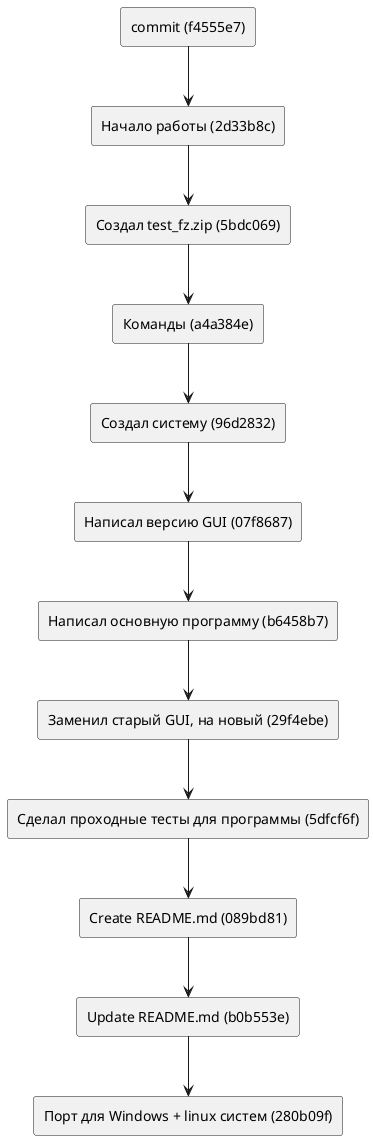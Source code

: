 @startuml
rectangle "Порт для Windows + linux систем (280b09f)" as 280b09f
rectangle "Update README.md (b0b553e)" as b0b553e
b0b553e --> 280b09f
rectangle "Create README.md (089bd81)" as 089bd81
089bd81 --> b0b553e
rectangle "Сделал проходные тесты для программы (5dfcf6f)" as 5dfcf6f
5dfcf6f --> 089bd81
rectangle "Заменил старый GUI, на новый (29f4ebe)" as 29f4ebe
29f4ebe --> 5dfcf6f
rectangle "Написал основную программу (b6458b7)" as b6458b7
b6458b7 --> 29f4ebe
rectangle "Написал версию GUI (07f8687)" as 07f8687
07f8687 --> b6458b7
rectangle "Создал систему (96d2832)" as 96d2832
96d2832 --> 07f8687
rectangle "Команды (a4a384e)" as a4a384e
a4a384e --> 96d2832
rectangle "Создал test_fz.zip (5bdc069)" as 5bdc069
5bdc069 --> a4a384e
rectangle "Начало работы (2d33b8c)" as 2d33b8c
2d33b8c --> 5bdc069
rectangle "commit (f4555e7)" as f4555e7
f4555e7 --> 2d33b8c
@enduml